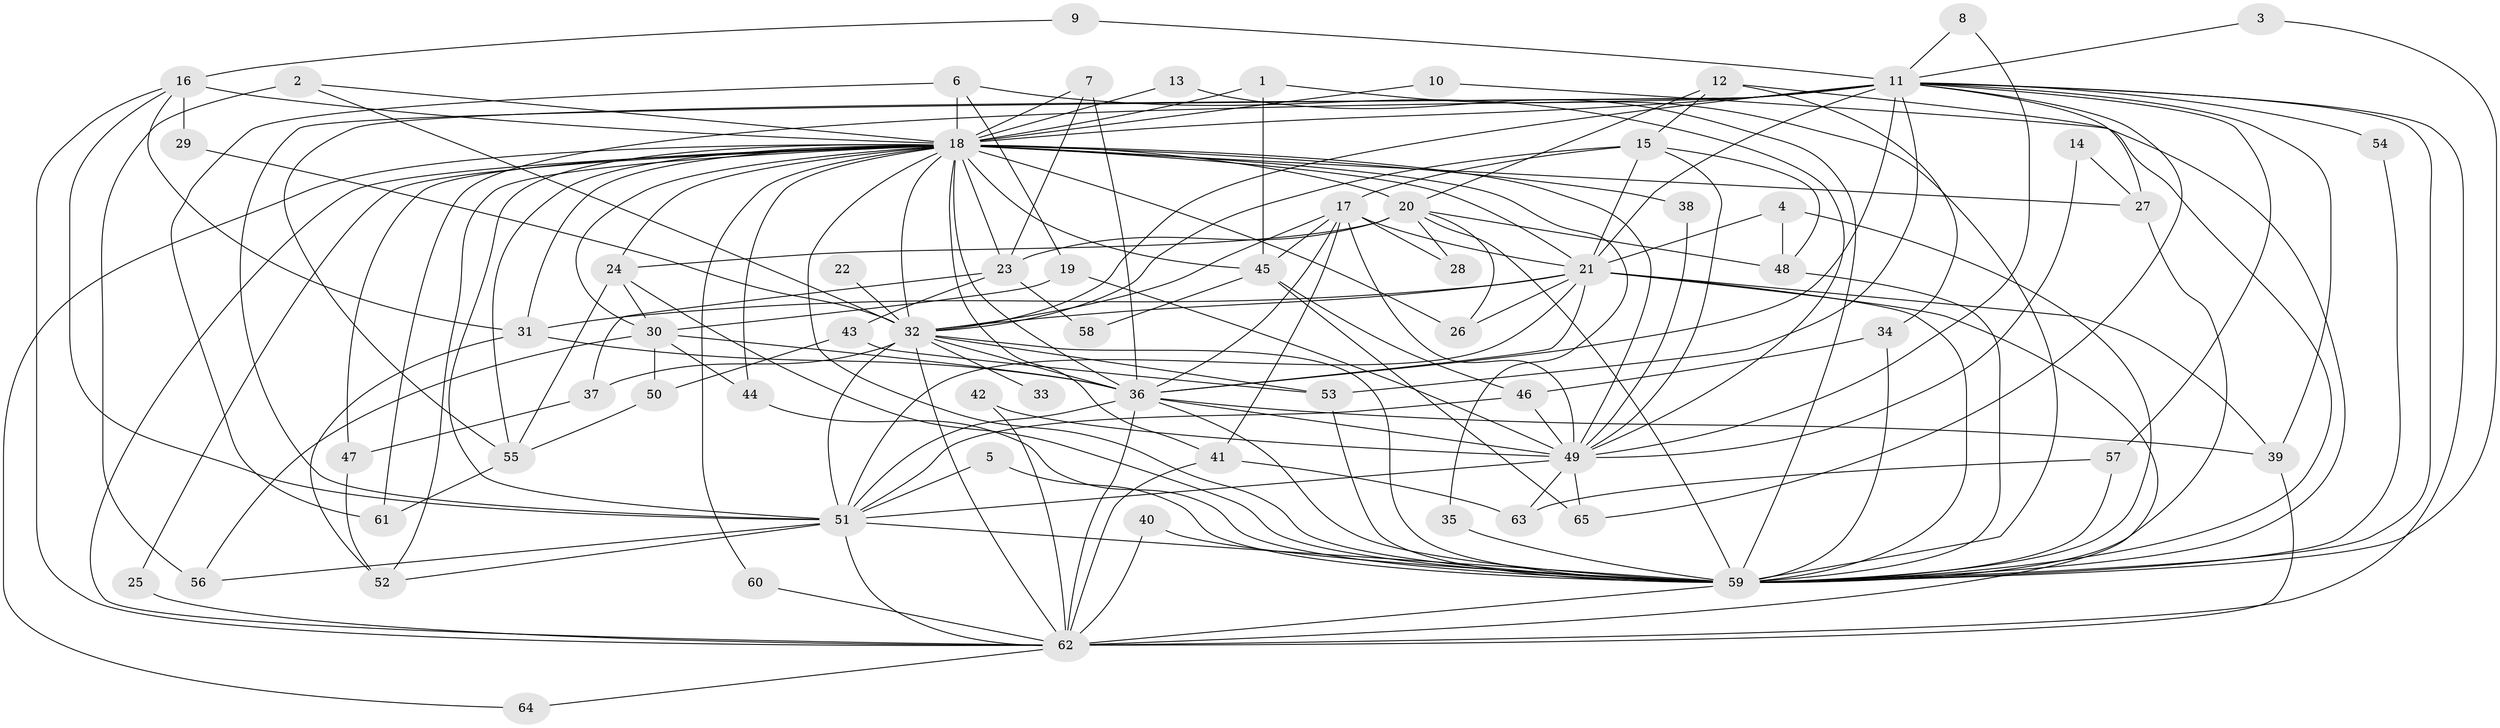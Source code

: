 // original degree distribution, {36: 0.007692307692307693, 19: 0.007692307692307693, 21: 0.015384615384615385, 23: 0.007692307692307693, 12: 0.007692307692307693, 26: 0.007692307692307693, 31: 0.007692307692307693, 17: 0.007692307692307693, 18: 0.007692307692307693, 2: 0.5615384615384615, 6: 0.023076923076923078, 5: 0.038461538461538464, 3: 0.2, 16: 0.007692307692307693, 9: 0.007692307692307693, 4: 0.06153846153846154, 7: 0.015384615384615385, 8: 0.007692307692307693}
// Generated by graph-tools (version 1.1) at 2025/36/03/04/25 23:36:37]
// undirected, 65 vertices, 173 edges
graph export_dot {
  node [color=gray90,style=filled];
  1;
  2;
  3;
  4;
  5;
  6;
  7;
  8;
  9;
  10;
  11;
  12;
  13;
  14;
  15;
  16;
  17;
  18;
  19;
  20;
  21;
  22;
  23;
  24;
  25;
  26;
  27;
  28;
  29;
  30;
  31;
  32;
  33;
  34;
  35;
  36;
  37;
  38;
  39;
  40;
  41;
  42;
  43;
  44;
  45;
  46;
  47;
  48;
  49;
  50;
  51;
  52;
  53;
  54;
  55;
  56;
  57;
  58;
  59;
  60;
  61;
  62;
  63;
  64;
  65;
  1 -- 18 [weight=1.0];
  1 -- 45 [weight=1.0];
  1 -- 59 [weight=1.0];
  2 -- 18 [weight=1.0];
  2 -- 32 [weight=1.0];
  2 -- 56 [weight=1.0];
  3 -- 11 [weight=1.0];
  3 -- 59 [weight=1.0];
  4 -- 21 [weight=1.0];
  4 -- 48 [weight=1.0];
  4 -- 59 [weight=1.0];
  5 -- 51 [weight=1.0];
  5 -- 59 [weight=1.0];
  6 -- 18 [weight=2.0];
  6 -- 19 [weight=1.0];
  6 -- 49 [weight=1.0];
  6 -- 61 [weight=1.0];
  7 -- 18 [weight=1.0];
  7 -- 23 [weight=1.0];
  7 -- 36 [weight=1.0];
  8 -- 11 [weight=1.0];
  8 -- 49 [weight=1.0];
  9 -- 11 [weight=1.0];
  9 -- 16 [weight=1.0];
  10 -- 18 [weight=1.0];
  10 -- 59 [weight=1.0];
  11 -- 18 [weight=4.0];
  11 -- 21 [weight=1.0];
  11 -- 27 [weight=1.0];
  11 -- 32 [weight=2.0];
  11 -- 36 [weight=2.0];
  11 -- 39 [weight=1.0];
  11 -- 51 [weight=1.0];
  11 -- 53 [weight=1.0];
  11 -- 54 [weight=1.0];
  11 -- 55 [weight=1.0];
  11 -- 57 [weight=1.0];
  11 -- 59 [weight=1.0];
  11 -- 61 [weight=1.0];
  11 -- 62 [weight=1.0];
  11 -- 65 [weight=1.0];
  12 -- 15 [weight=1.0];
  12 -- 20 [weight=1.0];
  12 -- 34 [weight=1.0];
  12 -- 59 [weight=1.0];
  13 -- 18 [weight=1.0];
  13 -- 59 [weight=1.0];
  14 -- 27 [weight=1.0];
  14 -- 49 [weight=1.0];
  15 -- 17 [weight=1.0];
  15 -- 21 [weight=1.0];
  15 -- 32 [weight=1.0];
  15 -- 48 [weight=1.0];
  15 -- 49 [weight=1.0];
  16 -- 18 [weight=2.0];
  16 -- 29 [weight=1.0];
  16 -- 31 [weight=1.0];
  16 -- 51 [weight=1.0];
  16 -- 62 [weight=1.0];
  17 -- 21 [weight=1.0];
  17 -- 28 [weight=1.0];
  17 -- 32 [weight=1.0];
  17 -- 36 [weight=1.0];
  17 -- 41 [weight=1.0];
  17 -- 45 [weight=1.0];
  17 -- 49 [weight=1.0];
  18 -- 20 [weight=3.0];
  18 -- 21 [weight=4.0];
  18 -- 23 [weight=1.0];
  18 -- 24 [weight=1.0];
  18 -- 25 [weight=1.0];
  18 -- 26 [weight=1.0];
  18 -- 27 [weight=2.0];
  18 -- 30 [weight=1.0];
  18 -- 31 [weight=1.0];
  18 -- 32 [weight=3.0];
  18 -- 35 [weight=1.0];
  18 -- 36 [weight=6.0];
  18 -- 38 [weight=2.0];
  18 -- 41 [weight=2.0];
  18 -- 44 [weight=1.0];
  18 -- 45 [weight=1.0];
  18 -- 47 [weight=1.0];
  18 -- 49 [weight=1.0];
  18 -- 51 [weight=2.0];
  18 -- 52 [weight=1.0];
  18 -- 55 [weight=1.0];
  18 -- 59 [weight=2.0];
  18 -- 60 [weight=1.0];
  18 -- 62 [weight=2.0];
  18 -- 64 [weight=1.0];
  19 -- 30 [weight=1.0];
  19 -- 49 [weight=1.0];
  20 -- 23 [weight=2.0];
  20 -- 24 [weight=1.0];
  20 -- 26 [weight=1.0];
  20 -- 28 [weight=1.0];
  20 -- 48 [weight=1.0];
  20 -- 59 [weight=1.0];
  21 -- 26 [weight=1.0];
  21 -- 31 [weight=1.0];
  21 -- 32 [weight=1.0];
  21 -- 36 [weight=2.0];
  21 -- 39 [weight=1.0];
  21 -- 51 [weight=1.0];
  21 -- 59 [weight=2.0];
  21 -- 62 [weight=1.0];
  22 -- 32 [weight=1.0];
  23 -- 37 [weight=1.0];
  23 -- 43 [weight=1.0];
  23 -- 58 [weight=1.0];
  24 -- 30 [weight=1.0];
  24 -- 55 [weight=1.0];
  24 -- 59 [weight=1.0];
  25 -- 62 [weight=1.0];
  27 -- 59 [weight=1.0];
  29 -- 32 [weight=1.0];
  30 -- 36 [weight=1.0];
  30 -- 44 [weight=1.0];
  30 -- 50 [weight=1.0];
  30 -- 56 [weight=1.0];
  31 -- 36 [weight=1.0];
  31 -- 52 [weight=1.0];
  32 -- 33 [weight=1.0];
  32 -- 36 [weight=2.0];
  32 -- 37 [weight=1.0];
  32 -- 51 [weight=1.0];
  32 -- 53 [weight=1.0];
  32 -- 59 [weight=1.0];
  32 -- 62 [weight=1.0];
  34 -- 46 [weight=1.0];
  34 -- 59 [weight=1.0];
  35 -- 59 [weight=1.0];
  36 -- 39 [weight=1.0];
  36 -- 49 [weight=1.0];
  36 -- 51 [weight=3.0];
  36 -- 59 [weight=3.0];
  36 -- 62 [weight=4.0];
  37 -- 47 [weight=1.0];
  38 -- 49 [weight=1.0];
  39 -- 62 [weight=1.0];
  40 -- 59 [weight=1.0];
  40 -- 62 [weight=1.0];
  41 -- 62 [weight=2.0];
  41 -- 63 [weight=1.0];
  42 -- 49 [weight=1.0];
  42 -- 62 [weight=1.0];
  43 -- 50 [weight=1.0];
  43 -- 53 [weight=1.0];
  44 -- 59 [weight=1.0];
  45 -- 46 [weight=1.0];
  45 -- 58 [weight=1.0];
  45 -- 65 [weight=1.0];
  46 -- 49 [weight=1.0];
  46 -- 51 [weight=1.0];
  47 -- 52 [weight=1.0];
  48 -- 59 [weight=1.0];
  49 -- 51 [weight=2.0];
  49 -- 63 [weight=1.0];
  49 -- 65 [weight=1.0];
  50 -- 55 [weight=1.0];
  51 -- 52 [weight=1.0];
  51 -- 56 [weight=1.0];
  51 -- 59 [weight=1.0];
  51 -- 62 [weight=2.0];
  53 -- 59 [weight=1.0];
  54 -- 59 [weight=1.0];
  55 -- 61 [weight=1.0];
  57 -- 59 [weight=2.0];
  57 -- 63 [weight=1.0];
  59 -- 62 [weight=1.0];
  60 -- 62 [weight=1.0];
  62 -- 64 [weight=1.0];
}
